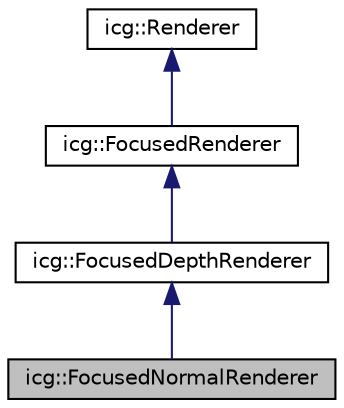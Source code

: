 digraph "icg::FocusedNormalRenderer"
{
 // LATEX_PDF_SIZE
  edge [fontname="Helvetica",fontsize="10",labelfontname="Helvetica",labelfontsize="10"];
  node [fontname="Helvetica",fontsize="10",shape=record];
  Node1 [label="icg::FocusedNormalRenderer",height=0.2,width=0.4,color="black", fillcolor="grey75", style="filled", fontcolor="black",tooltip="Renderer that extends the focused depth renderer class with functionality from NormalRendererCore to ..."];
  Node2 -> Node1 [dir="back",color="midnightblue",fontsize="10",style="solid",fontname="Helvetica"];
  Node2 [label="icg::FocusedDepthRenderer",height=0.2,width=0.4,color="black", fillcolor="white", style="filled",URL="$classicg_1_1FocusedDepthRenderer.html",tooltip="Abstract Renderer class that defines a focused depth renderer that extends the FocusedRenderer class ..."];
  Node3 -> Node2 [dir="back",color="midnightblue",fontsize="10",style="solid",fontname="Helvetica"];
  Node3 [label="icg::FocusedRenderer",height=0.2,width=0.4,color="black", fillcolor="white", style="filled",URL="$classicg_1_1FocusedRenderer.html",tooltip="Abstract Renderer class that defines a focused renderer that crops and scales the scene to focus on r..."];
  Node4 -> Node3 [dir="back",color="midnightblue",fontsize="10",style="solid",fontname="Helvetica"];
  Node4 [label="icg::Renderer",height=0.2,width=0.4,color="black", fillcolor="white", style="filled",URL="$classicg_1_1Renderer.html",tooltip="Abstract class that defines a renderer as a single camera at a defined location."];
}
